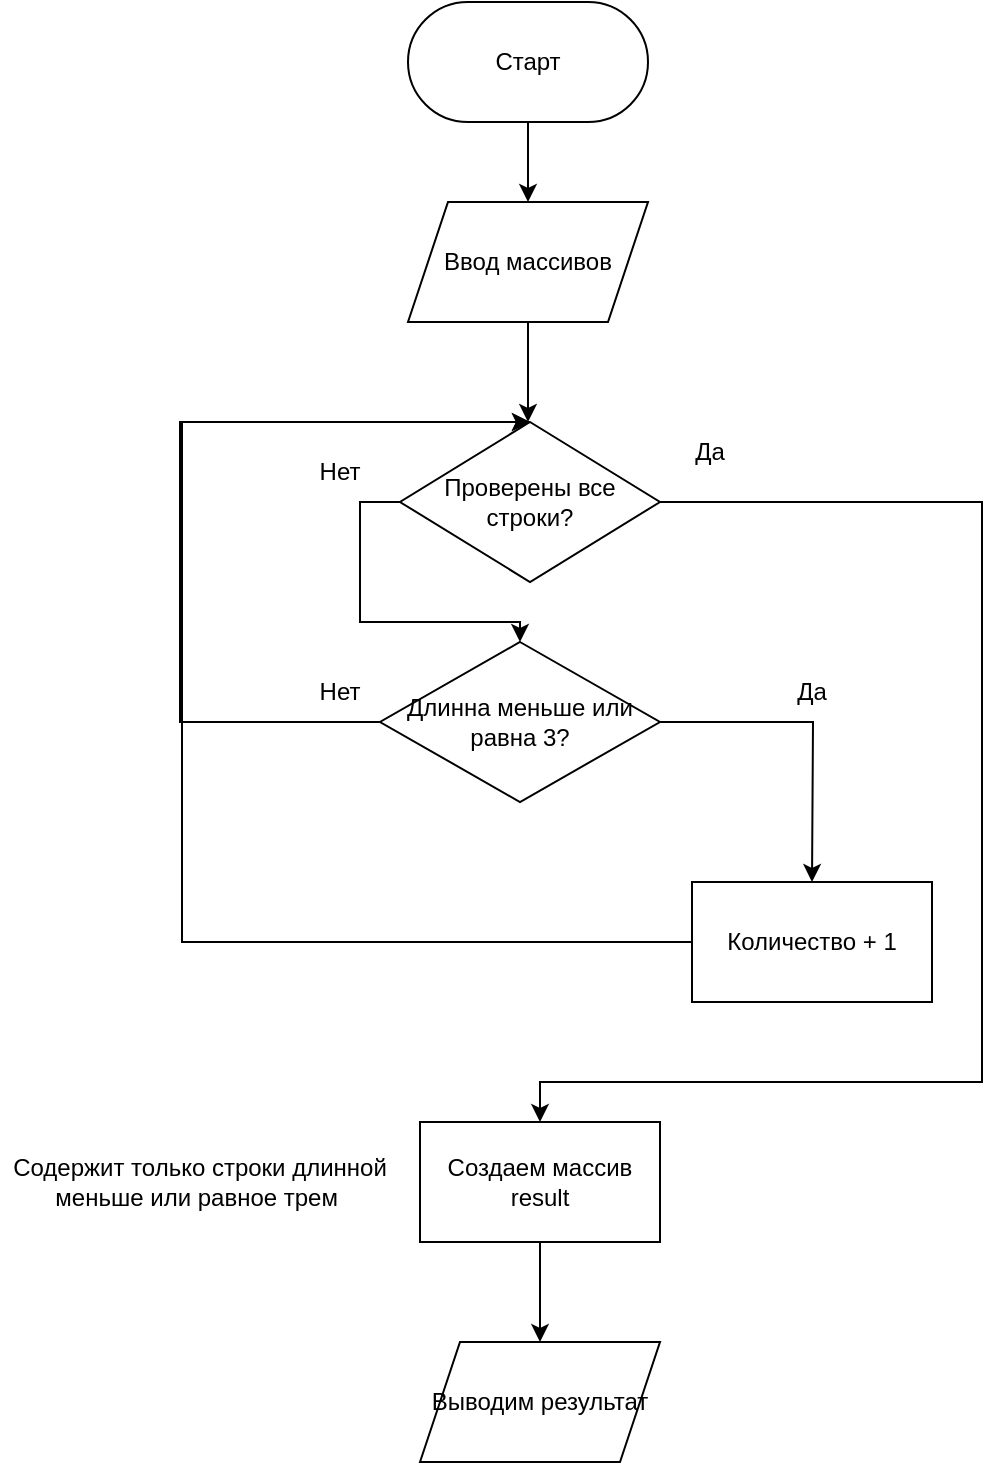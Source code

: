<mxfile version="24.0.1" type="google">
  <diagram name="Страница — 1" id="B7hHpkGFbhB9Mhj4AUSl">
    <mxGraphModel grid="1" page="1" gridSize="10" guides="1" tooltips="1" connect="1" arrows="1" fold="1" pageScale="1" pageWidth="827" pageHeight="1169" math="0" shadow="0">
      <root>
        <mxCell id="0" />
        <mxCell id="1" parent="0" />
        <mxCell id="wwlbINQZD5eLw4UCiQVM-4" style="edgeStyle=orthogonalEdgeStyle;rounded=0;orthogonalLoop=1;jettySize=auto;html=1;exitX=0.5;exitY=1;exitDx=0;exitDy=0;entryX=0.5;entryY=0;entryDx=0;entryDy=0;" edge="1" parent="1" source="wwlbINQZD5eLw4UCiQVM-2" target="wwlbINQZD5eLw4UCiQVM-3">
          <mxGeometry relative="1" as="geometry" />
        </mxCell>
        <mxCell id="wwlbINQZD5eLw4UCiQVM-2" value="Старт" style="rounded=1;whiteSpace=wrap;html=1;arcSize=50;" vertex="1" parent="1">
          <mxGeometry x="354" width="120" height="60" as="geometry" />
        </mxCell>
        <mxCell id="wwlbINQZD5eLw4UCiQVM-6" style="edgeStyle=orthogonalEdgeStyle;rounded=0;orthogonalLoop=1;jettySize=auto;html=1;exitX=0.5;exitY=1;exitDx=0;exitDy=0;entryX=0.5;entryY=0;entryDx=0;entryDy=0;" edge="1" parent="1" source="wwlbINQZD5eLw4UCiQVM-3">
          <mxGeometry relative="1" as="geometry">
            <mxPoint x="414" y="210" as="targetPoint" />
            <Array as="points">
              <mxPoint x="414" y="185" />
              <mxPoint x="414" y="185" />
            </Array>
          </mxGeometry>
        </mxCell>
        <mxCell id="wwlbINQZD5eLw4UCiQVM-3" value="Ввод массивов" style="shape=parallelogram;perimeter=parallelogramPerimeter;whiteSpace=wrap;html=1;fixedSize=1;" vertex="1" parent="1">
          <mxGeometry x="354" y="100" width="120" height="60" as="geometry" />
        </mxCell>
        <mxCell id="wwlbINQZD5eLw4UCiQVM-7" style="edgeStyle=orthogonalEdgeStyle;rounded=0;orthogonalLoop=1;jettySize=auto;html=1;exitX=1;exitY=0.5;exitDx=0;exitDy=0;" edge="1" parent="1" source="wwlbINQZD5eLw4UCiQVM-5">
          <mxGeometry relative="1" as="geometry">
            <mxPoint x="556" y="440" as="targetPoint" />
          </mxGeometry>
        </mxCell>
        <mxCell id="wwlbINQZD5eLw4UCiQVM-8" style="edgeStyle=orthogonalEdgeStyle;rounded=0;orthogonalLoop=1;jettySize=auto;html=1;exitX=0;exitY=0.5;exitDx=0;exitDy=0;entryX=0.5;entryY=0;entryDx=0;entryDy=0;" edge="1" parent="1" source="wwlbINQZD5eLw4UCiQVM-5" target="wwlbINQZD5eLw4UCiQVM-18">
          <mxGeometry relative="1" as="geometry">
            <mxPoint x="240" y="210" as="targetPoint" />
            <Array as="points">
              <mxPoint x="240" y="360" />
              <mxPoint x="240" y="210" />
            </Array>
          </mxGeometry>
        </mxCell>
        <mxCell id="wwlbINQZD5eLw4UCiQVM-5" value="Длинна меньше или равна 3?" style="rhombus;whiteSpace=wrap;html=1;" vertex="1" parent="1">
          <mxGeometry x="340" y="320" width="140" height="80" as="geometry" />
        </mxCell>
        <mxCell id="wwlbINQZD5eLw4UCiQVM-12" style="edgeStyle=orthogonalEdgeStyle;rounded=0;orthogonalLoop=1;jettySize=auto;html=1;exitX=0;exitY=0.5;exitDx=0;exitDy=0;entryX=0.5;entryY=0;entryDx=0;entryDy=0;" edge="1" parent="1" source="wwlbINQZD5eLw4UCiQVM-9" target="wwlbINQZD5eLw4UCiQVM-18">
          <mxGeometry relative="1" as="geometry">
            <mxPoint x="240" y="200" as="targetPoint" />
            <Array as="points">
              <mxPoint x="241" y="470" />
              <mxPoint x="241" y="210" />
            </Array>
          </mxGeometry>
        </mxCell>
        <mxCell id="wwlbINQZD5eLw4UCiQVM-9" value="Количество + 1" style="rounded=0;whiteSpace=wrap;html=1;" vertex="1" parent="1">
          <mxGeometry x="496" y="440" width="120" height="60" as="geometry" />
        </mxCell>
        <mxCell id="wwlbINQZD5eLw4UCiQVM-14" style="edgeStyle=orthogonalEdgeStyle;rounded=0;orthogonalLoop=1;jettySize=auto;html=1;exitX=0.5;exitY=1;exitDx=0;exitDy=0;entryX=0.5;entryY=0;entryDx=0;entryDy=0;" edge="1" parent="1" source="wwlbINQZD5eLw4UCiQVM-10" target="wwlbINQZD5eLw4UCiQVM-13">
          <mxGeometry relative="1" as="geometry" />
        </mxCell>
        <mxCell id="wwlbINQZD5eLw4UCiQVM-10" value="Создаем массив result" style="rounded=0;whiteSpace=wrap;html=1;" vertex="1" parent="1">
          <mxGeometry x="360" y="560" width="120" height="60" as="geometry" />
        </mxCell>
        <mxCell id="wwlbINQZD5eLw4UCiQVM-13" value="Выводим результат" style="shape=parallelogram;perimeter=parallelogramPerimeter;whiteSpace=wrap;html=1;fixedSize=1;" vertex="1" parent="1">
          <mxGeometry x="360" y="670" width="120" height="60" as="geometry" />
        </mxCell>
        <mxCell id="wwlbINQZD5eLw4UCiQVM-15" value="Содержит только строки длинной меньше или равное трем&amp;nbsp;" style="text;html=1;align=center;verticalAlign=middle;whiteSpace=wrap;rounded=0;" vertex="1" parent="1">
          <mxGeometry x="150" y="575" width="200" height="30" as="geometry" />
        </mxCell>
        <mxCell id="wwlbINQZD5eLw4UCiQVM-16" value="Нет" style="text;html=1;align=center;verticalAlign=middle;whiteSpace=wrap;rounded=0;" vertex="1" parent="1">
          <mxGeometry x="290" y="330" width="60" height="30" as="geometry" />
        </mxCell>
        <mxCell id="wwlbINQZD5eLw4UCiQVM-17" value="Да" style="text;html=1;align=center;verticalAlign=middle;whiteSpace=wrap;rounded=0;" vertex="1" parent="1">
          <mxGeometry x="526" y="330" width="60" height="30" as="geometry" />
        </mxCell>
        <mxCell id="wwlbINQZD5eLw4UCiQVM-19" style="edgeStyle=orthogonalEdgeStyle;rounded=0;orthogonalLoop=1;jettySize=auto;html=1;exitX=1;exitY=0.5;exitDx=0;exitDy=0;entryX=0.5;entryY=0;entryDx=0;entryDy=0;" edge="1" parent="1" source="wwlbINQZD5eLw4UCiQVM-18" target="wwlbINQZD5eLw4UCiQVM-10">
          <mxGeometry relative="1" as="geometry">
            <mxPoint x="415" y="550" as="targetPoint" />
            <Array as="points">
              <mxPoint x="641" y="250" />
              <mxPoint x="641" y="540" />
              <mxPoint x="420" y="540" />
            </Array>
          </mxGeometry>
        </mxCell>
        <mxCell id="wwlbINQZD5eLw4UCiQVM-20" style="edgeStyle=orthogonalEdgeStyle;rounded=0;orthogonalLoop=1;jettySize=auto;html=1;exitX=0;exitY=0.5;exitDx=0;exitDy=0;entryX=0.5;entryY=0;entryDx=0;entryDy=0;" edge="1" parent="1" source="wwlbINQZD5eLw4UCiQVM-18" target="wwlbINQZD5eLw4UCiQVM-5">
          <mxGeometry relative="1" as="geometry" />
        </mxCell>
        <mxCell id="wwlbINQZD5eLw4UCiQVM-18" value="Проверены все строки?" style="rhombus;whiteSpace=wrap;html=1;" vertex="1" parent="1">
          <mxGeometry x="350" y="210" width="130" height="80" as="geometry" />
        </mxCell>
        <mxCell id="wwlbINQZD5eLw4UCiQVM-21" value="Нет" style="text;html=1;align=center;verticalAlign=middle;whiteSpace=wrap;rounded=0;" vertex="1" parent="1">
          <mxGeometry x="290" y="220" width="60" height="30" as="geometry" />
        </mxCell>
        <mxCell id="wwlbINQZD5eLw4UCiQVM-22" value="Да" style="text;html=1;align=center;verticalAlign=middle;whiteSpace=wrap;rounded=0;" vertex="1" parent="1">
          <mxGeometry x="475" y="210" width="60" height="30" as="geometry" />
        </mxCell>
      </root>
    </mxGraphModel>
  </diagram>
</mxfile>
